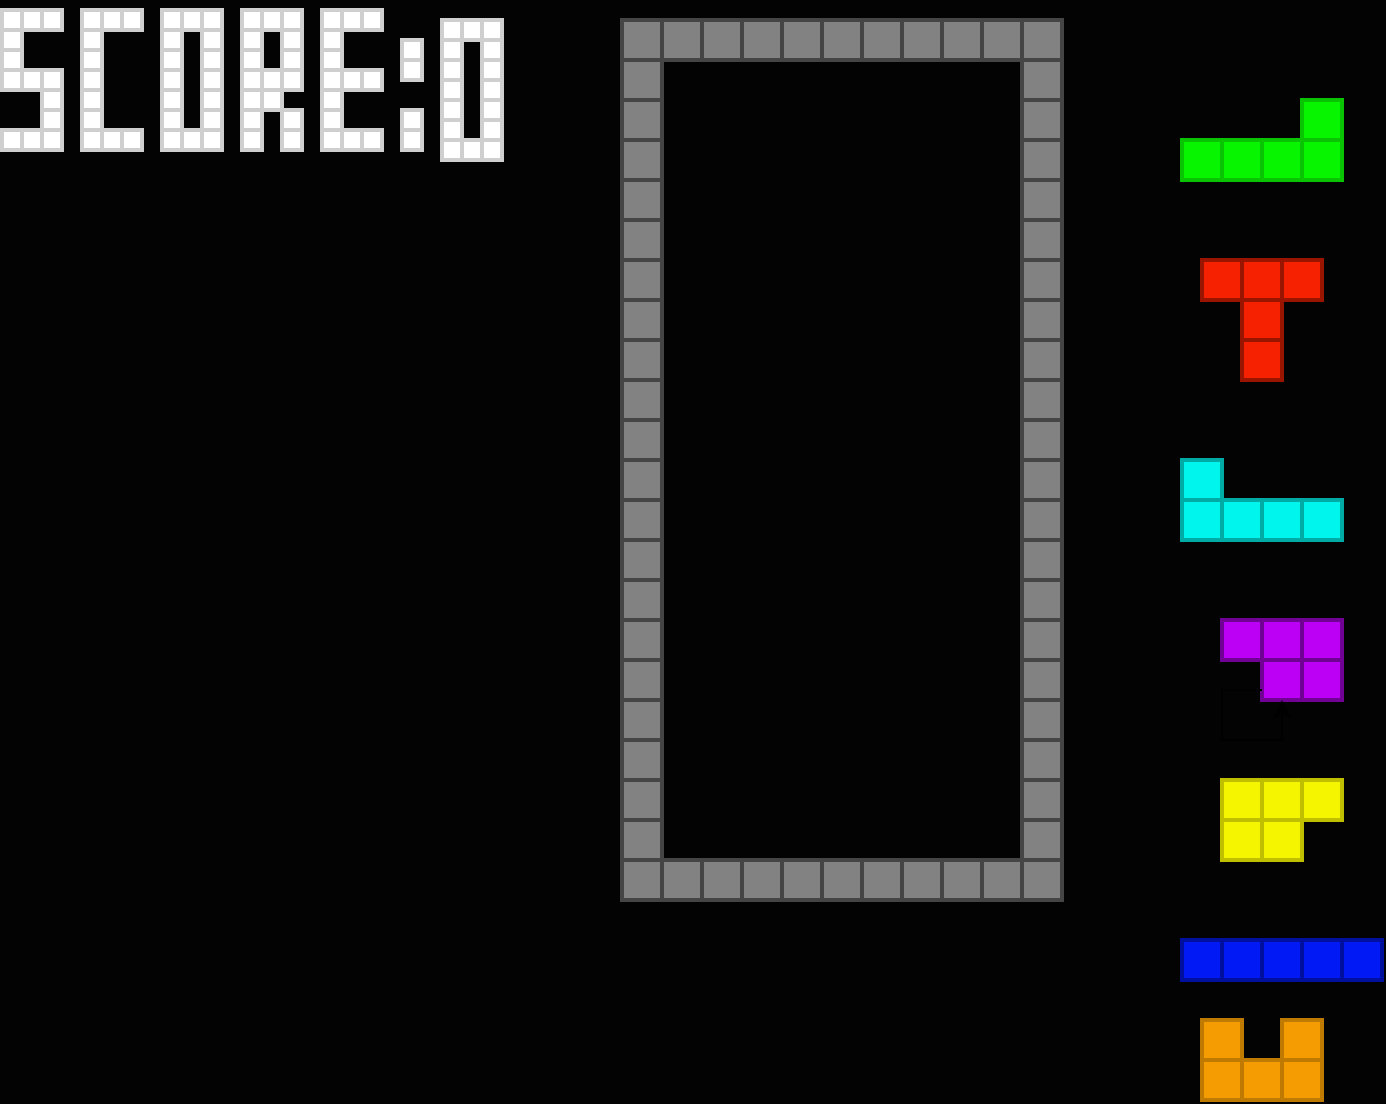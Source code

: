 <mxfile version="21.0.2" type="github">
  <diagram name="Page-1" id="2YBvvXClWsGukQMizWep">
    <mxGraphModel dx="838" dy="718" grid="1" gridSize="10" guides="1" tooltips="1" connect="0" arrows="0" fold="1" page="1" pageScale="1" pageWidth="850" pageHeight="1100" background="#030303" math="0" shadow="0">
      <root>
        <mxCell id="0" />
        <mxCell id="1" parent="0" />
        <mxCell id="mBRvrq2SXmdG_fh77SU5-149" value="" style="group" vertex="1" connectable="0" parent="1">
          <mxGeometry x="680" y="200" width="80" height="40" as="geometry" />
        </mxCell>
        <mxCell id="mBRvrq2SXmdG_fh77SU5-144" value="" style="whiteSpace=wrap;html=1;aspect=fixed;fillColor=#08F500;strokeColor=#0AC404;fontColor=#333333;strokeWidth=2;movable=0;resizable=0;rotatable=0;deletable=0;editable=0;locked=1;connectable=0;" vertex="1" parent="mBRvrq2SXmdG_fh77SU5-149">
          <mxGeometry x="60" width="20" height="20" as="geometry" />
        </mxCell>
        <mxCell id="mBRvrq2SXmdG_fh77SU5-145" value="" style="whiteSpace=wrap;html=1;aspect=fixed;fillColor=#08F500;strokeColor=#0AC404;fontColor=#333333;strokeWidth=2;movable=0;resizable=0;rotatable=0;deletable=0;editable=0;locked=1;connectable=0;" vertex="1" parent="mBRvrq2SXmdG_fh77SU5-149">
          <mxGeometry x="60" y="20" width="20" height="20" as="geometry" />
        </mxCell>
        <mxCell id="mBRvrq2SXmdG_fh77SU5-146" value="" style="whiteSpace=wrap;html=1;aspect=fixed;fillColor=#08F500;strokeColor=#0AC404;fontColor=#333333;strokeWidth=2;movable=1;resizable=1;rotatable=1;deletable=1;editable=1;locked=0;connectable=1;" vertex="1" parent="mBRvrq2SXmdG_fh77SU5-149">
          <mxGeometry x="40" y="20" width="20" height="20" as="geometry" />
        </mxCell>
        <mxCell id="mBRvrq2SXmdG_fh77SU5-147" value="" style="whiteSpace=wrap;html=1;aspect=fixed;fillColor=#08F500;strokeColor=#0AC404;fontColor=#333333;strokeWidth=2;movable=0;resizable=0;rotatable=0;deletable=0;editable=0;locked=1;connectable=0;" vertex="1" parent="mBRvrq2SXmdG_fh77SU5-149">
          <mxGeometry x="20" y="20" width="20" height="20" as="geometry" />
        </mxCell>
        <mxCell id="mBRvrq2SXmdG_fh77SU5-148" value="" style="whiteSpace=wrap;html=1;aspect=fixed;fillColor=#08F500;strokeColor=#0AC404;fontColor=#333333;strokeWidth=2;movable=0;resizable=0;rotatable=0;deletable=0;editable=0;locked=1;connectable=0;" vertex="1" parent="mBRvrq2SXmdG_fh77SU5-149">
          <mxGeometry y="20" width="20" height="20" as="geometry" />
        </mxCell>
        <mxCell id="mBRvrq2SXmdG_fh77SU5-158" value="" style="group" vertex="1" connectable="0" parent="1">
          <mxGeometry x="690" y="280" width="60" height="60" as="geometry" />
        </mxCell>
        <mxCell id="mBRvrq2SXmdG_fh77SU5-150" value="" style="whiteSpace=wrap;html=1;aspect=fixed;fillColor=#F52100;strokeColor=#991500;fontColor=#333333;strokeWidth=2;" vertex="1" parent="mBRvrq2SXmdG_fh77SU5-158">
          <mxGeometry width="20" height="20" as="geometry" />
        </mxCell>
        <mxCell id="mBRvrq2SXmdG_fh77SU5-151" value="" style="whiteSpace=wrap;html=1;aspect=fixed;fillColor=#F52100;strokeColor=#991500;fontColor=#333333;strokeWidth=2;" vertex="1" parent="mBRvrq2SXmdG_fh77SU5-158">
          <mxGeometry x="20" width="20" height="20" as="geometry" />
        </mxCell>
        <mxCell id="mBRvrq2SXmdG_fh77SU5-152" value="" style="whiteSpace=wrap;html=1;aspect=fixed;fillColor=#F52100;strokeColor=#991500;fontColor=#333333;strokeWidth=2;" vertex="1" parent="mBRvrq2SXmdG_fh77SU5-158">
          <mxGeometry x="20" y="20" width="20" height="20" as="geometry" />
        </mxCell>
        <mxCell id="mBRvrq2SXmdG_fh77SU5-153" value="" style="whiteSpace=wrap;html=1;aspect=fixed;fillColor=#F52100;strokeColor=#991500;fontColor=#333333;strokeWidth=2;" vertex="1" parent="mBRvrq2SXmdG_fh77SU5-158">
          <mxGeometry x="40" width="20" height="20" as="geometry" />
        </mxCell>
        <mxCell id="mBRvrq2SXmdG_fh77SU5-154" value="" style="whiteSpace=wrap;html=1;aspect=fixed;fillColor=#F52100;strokeColor=#991500;fontColor=#333333;strokeWidth=2;" vertex="1" parent="mBRvrq2SXmdG_fh77SU5-158">
          <mxGeometry x="20" y="40" width="20" height="20" as="geometry" />
        </mxCell>
        <mxCell id="mBRvrq2SXmdG_fh77SU5-160" value="" style="whiteSpace=wrap;html=1;aspect=fixed;fillColor=#00F5ED;strokeColor=#00ABA5;fontColor=#333333;strokeWidth=2;" vertex="1" parent="1">
          <mxGeometry x="720" y="400" width="20" height="20" as="geometry" />
        </mxCell>
        <mxCell id="mBRvrq2SXmdG_fh77SU5-161" value="" style="whiteSpace=wrap;html=1;aspect=fixed;fillColor=#00F5ED;strokeColor=#00ABA5;fontColor=#333333;strokeWidth=2;" vertex="1" parent="1">
          <mxGeometry x="700" y="400" width="20" height="20" as="geometry" />
        </mxCell>
        <mxCell id="mBRvrq2SXmdG_fh77SU5-162" value="" style="whiteSpace=wrap;html=1;aspect=fixed;fillColor=#00F5ED;strokeColor=#00ABA5;fontColor=#333333;strokeWidth=2;" vertex="1" parent="1">
          <mxGeometry x="680" y="400" width="20" height="20" as="geometry" />
        </mxCell>
        <mxCell id="mBRvrq2SXmdG_fh77SU5-164" value="" style="whiteSpace=wrap;html=1;aspect=fixed;fillColor=#00F5ED;strokeColor=#00ABA5;fontColor=#333333;strokeWidth=2;" vertex="1" parent="1">
          <mxGeometry x="740" y="400" width="20" height="20" as="geometry" />
        </mxCell>
        <mxCell id="mBRvrq2SXmdG_fh77SU5-165" value="" style="whiteSpace=wrap;html=1;aspect=fixed;fillColor=#00F5ED;strokeColor=#00ABA5;fontColor=#333333;strokeWidth=2;" vertex="1" parent="1">
          <mxGeometry x="680" y="380" width="20" height="20" as="geometry" />
        </mxCell>
        <mxCell id="mBRvrq2SXmdG_fh77SU5-172" value="" style="group" vertex="1" connectable="0" parent="1">
          <mxGeometry x="700" y="460" width="60" height="40" as="geometry" />
        </mxCell>
        <mxCell id="mBRvrq2SXmdG_fh77SU5-166" value="" style="whiteSpace=wrap;html=1;aspect=fixed;fillColor=#BC00F5;strokeColor=#710094;fontColor=#333333;strokeWidth=2;" vertex="1" parent="mBRvrq2SXmdG_fh77SU5-172">
          <mxGeometry x="20" width="20" height="20" as="geometry" />
        </mxCell>
        <mxCell id="mBRvrq2SXmdG_fh77SU5-167" value="" style="whiteSpace=wrap;html=1;aspect=fixed;fillColor=#BC00F5;strokeColor=#710094;fontColor=#333333;strokeWidth=2;" vertex="1" parent="mBRvrq2SXmdG_fh77SU5-172">
          <mxGeometry x="20" y="20" width="20" height="20" as="geometry" />
        </mxCell>
        <mxCell id="mBRvrq2SXmdG_fh77SU5-168" value="" style="whiteSpace=wrap;html=1;aspect=fixed;fillColor=#BC00F5;strokeColor=#710094;fontColor=#333333;strokeWidth=2;" vertex="1" parent="mBRvrq2SXmdG_fh77SU5-172">
          <mxGeometry x="40" y="20" width="20" height="20" as="geometry" />
        </mxCell>
        <mxCell id="mBRvrq2SXmdG_fh77SU5-169" value="" style="whiteSpace=wrap;html=1;aspect=fixed;fillColor=#BC00F5;strokeColor=#710094;fontColor=#333333;strokeWidth=2;" vertex="1" parent="mBRvrq2SXmdG_fh77SU5-172">
          <mxGeometry x="40" width="20" height="20" as="geometry" />
        </mxCell>
        <mxCell id="mBRvrq2SXmdG_fh77SU5-170" value="" style="whiteSpace=wrap;html=1;aspect=fixed;fillColor=#BC00F5;strokeColor=#710094;fontColor=#333333;strokeWidth=2;" vertex="1" parent="mBRvrq2SXmdG_fh77SU5-172">
          <mxGeometry width="20" height="20" as="geometry" />
        </mxCell>
        <mxCell id="mBRvrq2SXmdG_fh77SU5-171" style="edgeStyle=orthogonalEdgeStyle;rounded=0;orthogonalLoop=1;jettySize=auto;html=1;exitX=0;exitY=0.75;exitDx=0;exitDy=0;" edge="1" parent="mBRvrq2SXmdG_fh77SU5-172" source="mBRvrq2SXmdG_fh77SU5-167" target="mBRvrq2SXmdG_fh77SU5-167">
          <mxGeometry relative="1" as="geometry" />
        </mxCell>
        <mxCell id="mBRvrq2SXmdG_fh77SU5-179" value="" style="group" vertex="1" connectable="0" parent="1">
          <mxGeometry x="700" y="540" width="60" height="40" as="geometry" />
        </mxCell>
        <mxCell id="mBRvrq2SXmdG_fh77SU5-173" value="" style="whiteSpace=wrap;html=1;aspect=fixed;fillColor=#F5F500;strokeColor=#BFBF00;fontColor=#333333;strokeWidth=2;" vertex="1" parent="mBRvrq2SXmdG_fh77SU5-179">
          <mxGeometry width="20" height="20" as="geometry" />
        </mxCell>
        <mxCell id="mBRvrq2SXmdG_fh77SU5-174" value="" style="whiteSpace=wrap;html=1;aspect=fixed;fillColor=#F5F500;strokeColor=#BFBF00;fontColor=#333333;strokeWidth=2;" vertex="1" parent="mBRvrq2SXmdG_fh77SU5-179">
          <mxGeometry x="20" width="20" height="20" as="geometry" />
        </mxCell>
        <mxCell id="mBRvrq2SXmdG_fh77SU5-175" value="" style="whiteSpace=wrap;html=1;aspect=fixed;fillColor=#F5F500;strokeColor=#BFBF00;fontColor=#333333;strokeWidth=2;" vertex="1" parent="mBRvrq2SXmdG_fh77SU5-179">
          <mxGeometry y="20" width="20" height="20" as="geometry" />
        </mxCell>
        <mxCell id="mBRvrq2SXmdG_fh77SU5-176" value="" style="whiteSpace=wrap;html=1;aspect=fixed;fillColor=#F5F500;strokeColor=#BFBF00;fontColor=#333333;strokeWidth=2;" vertex="1" parent="mBRvrq2SXmdG_fh77SU5-179">
          <mxGeometry x="40" width="20" height="20" as="geometry" />
        </mxCell>
        <mxCell id="mBRvrq2SXmdG_fh77SU5-177" value="" style="whiteSpace=wrap;html=1;aspect=fixed;fillColor=#F5F500;strokeColor=#BFBF00;fontColor=#333333;strokeWidth=2;" vertex="1" parent="mBRvrq2SXmdG_fh77SU5-179">
          <mxGeometry x="20" y="20" width="20" height="20" as="geometry" />
        </mxCell>
        <mxCell id="mBRvrq2SXmdG_fh77SU5-185" value="" style="group" vertex="1" connectable="0" parent="1">
          <mxGeometry x="680" y="620" width="100" height="20" as="geometry" />
        </mxCell>
        <mxCell id="mBRvrq2SXmdG_fh77SU5-180" value="" style="whiteSpace=wrap;html=1;aspect=fixed;fillColor=#0019F5;strokeColor=#00109E;fontColor=#333333;strokeWidth=2;" vertex="1" parent="mBRvrq2SXmdG_fh77SU5-185">
          <mxGeometry width="20" height="20" as="geometry" />
        </mxCell>
        <mxCell id="mBRvrq2SXmdG_fh77SU5-181" value="" style="whiteSpace=wrap;html=1;aspect=fixed;fillColor=#0019F5;strokeColor=#00109E;fontColor=#333333;strokeWidth=2;" vertex="1" parent="mBRvrq2SXmdG_fh77SU5-185">
          <mxGeometry x="20" width="20" height="20" as="geometry" />
        </mxCell>
        <mxCell id="mBRvrq2SXmdG_fh77SU5-182" value="" style="whiteSpace=wrap;html=1;aspect=fixed;fillColor=#0019F5;strokeColor=#00109E;fontColor=#333333;strokeWidth=2;" vertex="1" parent="mBRvrq2SXmdG_fh77SU5-185">
          <mxGeometry x="60" width="20" height="20" as="geometry" />
        </mxCell>
        <mxCell id="mBRvrq2SXmdG_fh77SU5-183" value="" style="whiteSpace=wrap;html=1;aspect=fixed;fillColor=#0019F5;strokeColor=#00109E;fontColor=#333333;strokeWidth=2;" vertex="1" parent="mBRvrq2SXmdG_fh77SU5-185">
          <mxGeometry x="40" width="20" height="20" as="geometry" />
        </mxCell>
        <mxCell id="mBRvrq2SXmdG_fh77SU5-184" value="" style="whiteSpace=wrap;html=1;aspect=fixed;fillColor=#0019F5;strokeColor=#00109E;fontColor=#333333;strokeWidth=2;" vertex="1" parent="mBRvrq2SXmdG_fh77SU5-185">
          <mxGeometry x="80" width="20" height="20" as="geometry" />
        </mxCell>
        <mxCell id="mBRvrq2SXmdG_fh77SU5-192" value="" style="group" vertex="1" connectable="0" parent="1">
          <mxGeometry x="690" y="660" width="60" height="40" as="geometry" />
        </mxCell>
        <mxCell id="mBRvrq2SXmdG_fh77SU5-186" value="" style="whiteSpace=wrap;html=1;aspect=fixed;fillColor=#F59C02;strokeColor=#BF7A02;fontColor=#333333;strokeWidth=2;" vertex="1" parent="mBRvrq2SXmdG_fh77SU5-192">
          <mxGeometry y="20" width="20" height="20" as="geometry" />
        </mxCell>
        <mxCell id="mBRvrq2SXmdG_fh77SU5-187" value="" style="whiteSpace=wrap;html=1;aspect=fixed;fillColor=#F59C02;strokeColor=#BF7A02;fontColor=#333333;strokeWidth=2;" vertex="1" parent="mBRvrq2SXmdG_fh77SU5-192">
          <mxGeometry x="20" y="20" width="20" height="20" as="geometry" />
        </mxCell>
        <mxCell id="mBRvrq2SXmdG_fh77SU5-188" value="" style="whiteSpace=wrap;html=1;aspect=fixed;fillColor=#F59C02;strokeColor=#BF7A02;fontColor=#333333;strokeWidth=2;" vertex="1" parent="mBRvrq2SXmdG_fh77SU5-192">
          <mxGeometry width="20" height="20" as="geometry" />
        </mxCell>
        <mxCell id="mBRvrq2SXmdG_fh77SU5-189" value="" style="whiteSpace=wrap;html=1;aspect=fixed;fillColor=#F59C02;strokeColor=#BF7A02;fontColor=#333333;strokeWidth=2;" vertex="1" parent="mBRvrq2SXmdG_fh77SU5-192">
          <mxGeometry x="40" y="20" width="20" height="20" as="geometry" />
        </mxCell>
        <mxCell id="mBRvrq2SXmdG_fh77SU5-190" value="" style="whiteSpace=wrap;html=1;aspect=fixed;fillColor=#F59C02;strokeColor=#BF7A02;fontColor=#333333;strokeWidth=2;" vertex="1" parent="mBRvrq2SXmdG_fh77SU5-192">
          <mxGeometry x="40" width="20" height="20" as="geometry" />
        </mxCell>
        <mxCell id="mBRvrq2SXmdG_fh77SU5-317" value="" style="group" vertex="1" connectable="0" parent="1">
          <mxGeometry x="90" y="150" width="190" height="90" as="geometry" />
        </mxCell>
        <mxCell id="mBRvrq2SXmdG_fh77SU5-204" value="" style="group" vertex="1" connectable="0" parent="mBRvrq2SXmdG_fh77SU5-317">
          <mxGeometry y="5" width="30" height="10" as="geometry" />
        </mxCell>
        <mxCell id="mBRvrq2SXmdG_fh77SU5-194" value="" style="whiteSpace=wrap;html=1;aspect=fixed;fillColor=#FFFFFF;strokeColor=#CFCFCF;fontColor=#333333;strokeWidth=2;" vertex="1" parent="mBRvrq2SXmdG_fh77SU5-204">
          <mxGeometry width="10" height="10" as="geometry" />
        </mxCell>
        <mxCell id="mBRvrq2SXmdG_fh77SU5-202" value="" style="whiteSpace=wrap;html=1;aspect=fixed;fillColor=#FFFFFF;strokeColor=#CFCFCF;fontColor=#333333;strokeWidth=2;" vertex="1" parent="mBRvrq2SXmdG_fh77SU5-204">
          <mxGeometry x="10" width="10" height="10" as="geometry" />
        </mxCell>
        <mxCell id="mBRvrq2SXmdG_fh77SU5-203" value="" style="whiteSpace=wrap;html=1;aspect=fixed;fillColor=#FFFFFF;strokeColor=#CFCFCF;fontColor=#333333;strokeWidth=2;" vertex="1" parent="mBRvrq2SXmdG_fh77SU5-204">
          <mxGeometry x="20" width="10" height="10" as="geometry" />
        </mxCell>
        <mxCell id="mBRvrq2SXmdG_fh77SU5-213" value="" style="group;rotation=180;" vertex="1" connectable="0" parent="mBRvrq2SXmdG_fh77SU5-317">
          <mxGeometry y="35" width="30" height="10" as="geometry" />
        </mxCell>
        <mxCell id="mBRvrq2SXmdG_fh77SU5-214" value="" style="whiteSpace=wrap;html=1;aspect=fixed;fillColor=#FFFFFF;strokeColor=#CFCFCF;fontColor=#333333;strokeWidth=2;" vertex="1" parent="mBRvrq2SXmdG_fh77SU5-213">
          <mxGeometry width="10" height="10" as="geometry" />
        </mxCell>
        <mxCell id="mBRvrq2SXmdG_fh77SU5-215" value="" style="whiteSpace=wrap;html=1;aspect=fixed;fillColor=#FFFFFF;strokeColor=#CFCFCF;fontColor=#333333;strokeWidth=2;" vertex="1" parent="mBRvrq2SXmdG_fh77SU5-213">
          <mxGeometry x="10" width="10" height="10" as="geometry" />
        </mxCell>
        <mxCell id="mBRvrq2SXmdG_fh77SU5-216" value="" style="whiteSpace=wrap;html=1;aspect=fixed;fillColor=#FFFFFF;strokeColor=#CFCFCF;fontColor=#333333;strokeWidth=2;" vertex="1" parent="mBRvrq2SXmdG_fh77SU5-213">
          <mxGeometry x="20" width="10" height="10" as="geometry" />
        </mxCell>
        <mxCell id="mBRvrq2SXmdG_fh77SU5-217" value="" style="group" vertex="1" connectable="0" parent="mBRvrq2SXmdG_fh77SU5-317">
          <mxGeometry y="65" width="30" height="10" as="geometry" />
        </mxCell>
        <mxCell id="mBRvrq2SXmdG_fh77SU5-218" value="" style="whiteSpace=wrap;html=1;aspect=fixed;fillColor=#FFFFFF;strokeColor=#CFCFCF;fontColor=#333333;strokeWidth=2;" vertex="1" parent="mBRvrq2SXmdG_fh77SU5-217">
          <mxGeometry width="10" height="10" as="geometry" />
        </mxCell>
        <mxCell id="mBRvrq2SXmdG_fh77SU5-219" value="" style="whiteSpace=wrap;html=1;aspect=fixed;fillColor=#FFFFFF;strokeColor=#CFCFCF;fontColor=#333333;strokeWidth=2;" vertex="1" parent="mBRvrq2SXmdG_fh77SU5-217">
          <mxGeometry x="10" width="10" height="10" as="geometry" />
        </mxCell>
        <mxCell id="mBRvrq2SXmdG_fh77SU5-220" value="" style="whiteSpace=wrap;html=1;aspect=fixed;fillColor=#FFFFFF;strokeColor=#CFCFCF;fontColor=#333333;strokeWidth=2;" vertex="1" parent="mBRvrq2SXmdG_fh77SU5-217">
          <mxGeometry x="20" width="10" height="10" as="geometry" />
        </mxCell>
        <mxCell id="mBRvrq2SXmdG_fh77SU5-221" value="" style="group;rotation=90;" vertex="1" connectable="0" parent="mBRvrq2SXmdG_fh77SU5-317">
          <mxGeometry x="10" y="55" width="30" height="10" as="geometry" />
        </mxCell>
        <mxCell id="mBRvrq2SXmdG_fh77SU5-222" value="" style="whiteSpace=wrap;html=1;aspect=fixed;fillColor=#FFFFFF;strokeColor=#CFCFCF;fontColor=#333333;strokeWidth=2;rotation=90;" vertex="1" parent="mBRvrq2SXmdG_fh77SU5-221">
          <mxGeometry x="10" y="-10" width="10" height="10" as="geometry" />
        </mxCell>
        <mxCell id="mBRvrq2SXmdG_fh77SU5-223" value="" style="whiteSpace=wrap;html=1;aspect=fixed;fillColor=#FFFFFF;strokeColor=#CFCFCF;fontColor=#333333;strokeWidth=2;rotation=90;" vertex="1" parent="mBRvrq2SXmdG_fh77SU5-221">
          <mxGeometry x="10" width="10" height="10" as="geometry" />
        </mxCell>
        <mxCell id="mBRvrq2SXmdG_fh77SU5-224" value="" style="whiteSpace=wrap;html=1;aspect=fixed;fillColor=#FFFFFF;strokeColor=#CFCFCF;fontColor=#333333;strokeWidth=2;rotation=90;" vertex="1" parent="mBRvrq2SXmdG_fh77SU5-221">
          <mxGeometry x="10" y="10" width="10" height="10" as="geometry" />
        </mxCell>
        <mxCell id="mBRvrq2SXmdG_fh77SU5-225" value="" style="group;rotation=90;" vertex="1" connectable="0" parent="mBRvrq2SXmdG_fh77SU5-317">
          <mxGeometry x="-10" y="25" width="30" height="10" as="geometry" />
        </mxCell>
        <mxCell id="mBRvrq2SXmdG_fh77SU5-226" value="" style="whiteSpace=wrap;html=1;aspect=fixed;fillColor=#FFFFFF;strokeColor=#CFCFCF;fontColor=#333333;strokeWidth=2;rotation=90;" vertex="1" parent="mBRvrq2SXmdG_fh77SU5-225">
          <mxGeometry x="10" y="-10" width="10" height="10" as="geometry" />
        </mxCell>
        <mxCell id="mBRvrq2SXmdG_fh77SU5-227" value="" style="whiteSpace=wrap;html=1;aspect=fixed;fillColor=#FFFFFF;strokeColor=#CFCFCF;fontColor=#333333;strokeWidth=2;rotation=90;" vertex="1" parent="mBRvrq2SXmdG_fh77SU5-225">
          <mxGeometry x="10" width="10" height="10" as="geometry" />
        </mxCell>
        <mxCell id="mBRvrq2SXmdG_fh77SU5-228" value="" style="whiteSpace=wrap;html=1;aspect=fixed;fillColor=#FFFFFF;strokeColor=#CFCFCF;fontColor=#333333;strokeWidth=2;rotation=90;" vertex="1" parent="mBRvrq2SXmdG_fh77SU5-225">
          <mxGeometry x="10" y="10" width="10" height="10" as="geometry" />
        </mxCell>
        <mxCell id="mBRvrq2SXmdG_fh77SU5-229" value="" style="group" vertex="1" connectable="0" parent="mBRvrq2SXmdG_fh77SU5-317">
          <mxGeometry x="40" y="5" width="30" height="10" as="geometry" />
        </mxCell>
        <mxCell id="mBRvrq2SXmdG_fh77SU5-230" value="" style="whiteSpace=wrap;html=1;aspect=fixed;fillColor=#FFFFFF;strokeColor=#CFCFCF;fontColor=#333333;strokeWidth=2;" vertex="1" parent="mBRvrq2SXmdG_fh77SU5-229">
          <mxGeometry width="10" height="10" as="geometry" />
        </mxCell>
        <mxCell id="mBRvrq2SXmdG_fh77SU5-231" value="" style="whiteSpace=wrap;html=1;aspect=fixed;fillColor=#FFFFFF;strokeColor=#CFCFCF;fontColor=#333333;strokeWidth=2;" vertex="1" parent="mBRvrq2SXmdG_fh77SU5-229">
          <mxGeometry x="10" width="10" height="10" as="geometry" />
        </mxCell>
        <mxCell id="mBRvrq2SXmdG_fh77SU5-232" value="" style="whiteSpace=wrap;html=1;aspect=fixed;fillColor=#FFFFFF;strokeColor=#CFCFCF;fontColor=#333333;strokeWidth=2;" vertex="1" parent="mBRvrq2SXmdG_fh77SU5-229">
          <mxGeometry x="20" width="10" height="10" as="geometry" />
        </mxCell>
        <mxCell id="mBRvrq2SXmdG_fh77SU5-233" value="" style="group;rotation=90;" vertex="1" connectable="0" parent="mBRvrq2SXmdG_fh77SU5-317">
          <mxGeometry x="30" y="25" width="30" height="10" as="geometry" />
        </mxCell>
        <mxCell id="mBRvrq2SXmdG_fh77SU5-234" value="" style="whiteSpace=wrap;html=1;aspect=fixed;fillColor=#FFFFFF;strokeColor=#CFCFCF;fontColor=#333333;strokeWidth=2;rotation=90;" vertex="1" parent="mBRvrq2SXmdG_fh77SU5-233">
          <mxGeometry x="10" y="-10" width="10" height="10" as="geometry" />
        </mxCell>
        <mxCell id="mBRvrq2SXmdG_fh77SU5-235" value="" style="whiteSpace=wrap;html=1;aspect=fixed;fillColor=#FFFFFF;strokeColor=#CFCFCF;fontColor=#333333;strokeWidth=2;rotation=90;" vertex="1" parent="mBRvrq2SXmdG_fh77SU5-233">
          <mxGeometry x="10" width="10" height="10" as="geometry" />
        </mxCell>
        <mxCell id="mBRvrq2SXmdG_fh77SU5-236" value="" style="whiteSpace=wrap;html=1;aspect=fixed;fillColor=#FFFFFF;strokeColor=#CFCFCF;fontColor=#333333;strokeWidth=2;rotation=90;" vertex="1" parent="mBRvrq2SXmdG_fh77SU5-233">
          <mxGeometry x="10" y="10" width="10" height="10" as="geometry" />
        </mxCell>
        <mxCell id="mBRvrq2SXmdG_fh77SU5-237" value="" style="group;rotation=90;" vertex="1" connectable="0" parent="mBRvrq2SXmdG_fh77SU5-317">
          <mxGeometry x="30" y="55" width="30" height="10" as="geometry" />
        </mxCell>
        <mxCell id="mBRvrq2SXmdG_fh77SU5-238" value="" style="whiteSpace=wrap;html=1;aspect=fixed;fillColor=#FFFFFF;strokeColor=#CFCFCF;fontColor=#333333;strokeWidth=2;rotation=90;" vertex="1" parent="mBRvrq2SXmdG_fh77SU5-237">
          <mxGeometry x="10" y="-10" width="10" height="10" as="geometry" />
        </mxCell>
        <mxCell id="mBRvrq2SXmdG_fh77SU5-239" value="" style="whiteSpace=wrap;html=1;aspect=fixed;fillColor=#FFFFFF;strokeColor=#CFCFCF;fontColor=#333333;strokeWidth=2;rotation=90;" vertex="1" parent="mBRvrq2SXmdG_fh77SU5-237">
          <mxGeometry x="10" width="10" height="10" as="geometry" />
        </mxCell>
        <mxCell id="mBRvrq2SXmdG_fh77SU5-240" value="" style="whiteSpace=wrap;html=1;aspect=fixed;fillColor=#FFFFFF;strokeColor=#CFCFCF;fontColor=#333333;strokeWidth=2;rotation=90;" vertex="1" parent="mBRvrq2SXmdG_fh77SU5-237">
          <mxGeometry x="10" y="10" width="10" height="10" as="geometry" />
        </mxCell>
        <mxCell id="mBRvrq2SXmdG_fh77SU5-241" value="" style="group" vertex="1" connectable="0" parent="mBRvrq2SXmdG_fh77SU5-317">
          <mxGeometry x="40" y="65" width="30" height="10" as="geometry" />
        </mxCell>
        <mxCell id="mBRvrq2SXmdG_fh77SU5-242" value="" style="whiteSpace=wrap;html=1;aspect=fixed;fillColor=#FFFFFF;strokeColor=#CFCFCF;fontColor=#333333;strokeWidth=2;" vertex="1" parent="mBRvrq2SXmdG_fh77SU5-241">
          <mxGeometry width="10" height="10" as="geometry" />
        </mxCell>
        <mxCell id="mBRvrq2SXmdG_fh77SU5-243" value="" style="whiteSpace=wrap;html=1;aspect=fixed;fillColor=#FFFFFF;strokeColor=#CFCFCF;fontColor=#333333;strokeWidth=2;" vertex="1" parent="mBRvrq2SXmdG_fh77SU5-241">
          <mxGeometry x="10" width="10" height="10" as="geometry" />
        </mxCell>
        <mxCell id="mBRvrq2SXmdG_fh77SU5-244" value="" style="whiteSpace=wrap;html=1;aspect=fixed;fillColor=#FFFFFF;strokeColor=#CFCFCF;fontColor=#333333;strokeWidth=2;" vertex="1" parent="mBRvrq2SXmdG_fh77SU5-241">
          <mxGeometry x="20" width="10" height="10" as="geometry" />
        </mxCell>
        <mxCell id="mBRvrq2SXmdG_fh77SU5-245" value="" style="group" vertex="1" connectable="0" parent="mBRvrq2SXmdG_fh77SU5-317">
          <mxGeometry x="80" y="5" width="30" height="10" as="geometry" />
        </mxCell>
        <mxCell id="mBRvrq2SXmdG_fh77SU5-246" value="" style="whiteSpace=wrap;html=1;aspect=fixed;fillColor=#FFFFFF;strokeColor=#CFCFCF;fontColor=#333333;strokeWidth=2;" vertex="1" parent="mBRvrq2SXmdG_fh77SU5-245">
          <mxGeometry width="10" height="10" as="geometry" />
        </mxCell>
        <mxCell id="mBRvrq2SXmdG_fh77SU5-247" value="" style="whiteSpace=wrap;html=1;aspect=fixed;fillColor=#FFFFFF;strokeColor=#CFCFCF;fontColor=#333333;strokeWidth=2;" vertex="1" parent="mBRvrq2SXmdG_fh77SU5-245">
          <mxGeometry x="10" width="10" height="10" as="geometry" />
        </mxCell>
        <mxCell id="mBRvrq2SXmdG_fh77SU5-248" value="" style="whiteSpace=wrap;html=1;aspect=fixed;fillColor=#FFFFFF;strokeColor=#CFCFCF;fontColor=#333333;strokeWidth=2;" vertex="1" parent="mBRvrq2SXmdG_fh77SU5-245">
          <mxGeometry x="20" width="10" height="10" as="geometry" />
        </mxCell>
        <mxCell id="mBRvrq2SXmdG_fh77SU5-249" value="" style="group;rotation=90;" vertex="1" connectable="0" parent="mBRvrq2SXmdG_fh77SU5-317">
          <mxGeometry x="90" y="25" width="30" height="10" as="geometry" />
        </mxCell>
        <mxCell id="mBRvrq2SXmdG_fh77SU5-250" value="" style="whiteSpace=wrap;html=1;aspect=fixed;fillColor=#FFFFFF;strokeColor=#CFCFCF;fontColor=#333333;strokeWidth=2;rotation=90;" vertex="1" parent="mBRvrq2SXmdG_fh77SU5-249">
          <mxGeometry x="10" y="-10" width="10" height="10" as="geometry" />
        </mxCell>
        <mxCell id="mBRvrq2SXmdG_fh77SU5-251" value="" style="whiteSpace=wrap;html=1;aspect=fixed;fillColor=#FFFFFF;strokeColor=#CFCFCF;fontColor=#333333;strokeWidth=2;rotation=90;" vertex="1" parent="mBRvrq2SXmdG_fh77SU5-249">
          <mxGeometry x="10" width="10" height="10" as="geometry" />
        </mxCell>
        <mxCell id="mBRvrq2SXmdG_fh77SU5-252" value="" style="whiteSpace=wrap;html=1;aspect=fixed;fillColor=#FFFFFF;strokeColor=#CFCFCF;fontColor=#333333;strokeWidth=2;rotation=90;" vertex="1" parent="mBRvrq2SXmdG_fh77SU5-249">
          <mxGeometry x="10" y="10" width="10" height="10" as="geometry" />
        </mxCell>
        <mxCell id="mBRvrq2SXmdG_fh77SU5-253" value="" style="group;rotation=90;" vertex="1" connectable="0" parent="mBRvrq2SXmdG_fh77SU5-317">
          <mxGeometry x="70" y="25" width="30" height="10" as="geometry" />
        </mxCell>
        <mxCell id="mBRvrq2SXmdG_fh77SU5-254" value="" style="whiteSpace=wrap;html=1;aspect=fixed;fillColor=#FFFFFF;strokeColor=#CFCFCF;fontColor=#333333;strokeWidth=2;rotation=90;" vertex="1" parent="mBRvrq2SXmdG_fh77SU5-253">
          <mxGeometry x="10" y="-10" width="10" height="10" as="geometry" />
        </mxCell>
        <mxCell id="mBRvrq2SXmdG_fh77SU5-255" value="" style="whiteSpace=wrap;html=1;aspect=fixed;fillColor=#FFFFFF;strokeColor=#CFCFCF;fontColor=#333333;strokeWidth=2;rotation=90;" vertex="1" parent="mBRvrq2SXmdG_fh77SU5-253">
          <mxGeometry x="10" width="10" height="10" as="geometry" />
        </mxCell>
        <mxCell id="mBRvrq2SXmdG_fh77SU5-256" value="" style="whiteSpace=wrap;html=1;aspect=fixed;fillColor=#FFFFFF;strokeColor=#CFCFCF;fontColor=#333333;strokeWidth=2;rotation=90;" vertex="1" parent="mBRvrq2SXmdG_fh77SU5-253">
          <mxGeometry x="10" y="10" width="10" height="10" as="geometry" />
        </mxCell>
        <mxCell id="mBRvrq2SXmdG_fh77SU5-257" value="" style="group;rotation=90;" vertex="1" connectable="0" parent="mBRvrq2SXmdG_fh77SU5-317">
          <mxGeometry x="70" y="55" width="50" height="20" as="geometry" />
        </mxCell>
        <mxCell id="mBRvrq2SXmdG_fh77SU5-258" value="" style="whiteSpace=wrap;html=1;aspect=fixed;fillColor=#FFFFFF;strokeColor=#CFCFCF;fontColor=#333333;strokeWidth=2;rotation=90;" vertex="1" parent="mBRvrq2SXmdG_fh77SU5-257">
          <mxGeometry x="10" y="-10" width="10" height="10" as="geometry" />
        </mxCell>
        <mxCell id="mBRvrq2SXmdG_fh77SU5-259" value="" style="whiteSpace=wrap;html=1;aspect=fixed;fillColor=#FFFFFF;strokeColor=#CFCFCF;fontColor=#333333;strokeWidth=2;rotation=90;" vertex="1" parent="mBRvrq2SXmdG_fh77SU5-257">
          <mxGeometry x="10" width="10" height="10" as="geometry" />
        </mxCell>
        <mxCell id="mBRvrq2SXmdG_fh77SU5-260" value="" style="whiteSpace=wrap;html=1;aspect=fixed;fillColor=#FFFFFF;strokeColor=#CFCFCF;fontColor=#333333;strokeWidth=2;rotation=90;" vertex="1" parent="mBRvrq2SXmdG_fh77SU5-257">
          <mxGeometry x="10" y="10" width="10" height="10" as="geometry" />
        </mxCell>
        <mxCell id="mBRvrq2SXmdG_fh77SU5-265" value="" style="group;rotation=90;" vertex="1" connectable="0" parent="mBRvrq2SXmdG_fh77SU5-257">
          <mxGeometry x="20" width="30" height="10" as="geometry" />
        </mxCell>
        <mxCell id="mBRvrq2SXmdG_fh77SU5-266" value="" style="whiteSpace=wrap;html=1;aspect=fixed;fillColor=#FFFFFF;strokeColor=#CFCFCF;fontColor=#333333;strokeWidth=2;rotation=90;" vertex="1" parent="mBRvrq2SXmdG_fh77SU5-265">
          <mxGeometry x="10" y="-10" width="10" height="10" as="geometry" />
        </mxCell>
        <mxCell id="mBRvrq2SXmdG_fh77SU5-267" value="" style="whiteSpace=wrap;html=1;aspect=fixed;fillColor=#FFFFFF;strokeColor=#CFCFCF;fontColor=#333333;strokeWidth=2;rotation=90;" vertex="1" parent="mBRvrq2SXmdG_fh77SU5-265">
          <mxGeometry x="10" width="10" height="10" as="geometry" />
        </mxCell>
        <mxCell id="mBRvrq2SXmdG_fh77SU5-268" value="" style="whiteSpace=wrap;html=1;aspect=fixed;fillColor=#FFFFFF;strokeColor=#CFCFCF;fontColor=#333333;strokeWidth=2;rotation=90;" vertex="1" parent="mBRvrq2SXmdG_fh77SU5-265">
          <mxGeometry x="10" y="10" width="10" height="10" as="geometry" />
        </mxCell>
        <mxCell id="mBRvrq2SXmdG_fh77SU5-261" value="" style="group" vertex="1" connectable="0" parent="mBRvrq2SXmdG_fh77SU5-257">
          <mxGeometry x="10" y="10" width="30" height="10" as="geometry" />
        </mxCell>
        <mxCell id="mBRvrq2SXmdG_fh77SU5-262" value="" style="whiteSpace=wrap;html=1;aspect=fixed;fillColor=#FFFFFF;strokeColor=#CFCFCF;fontColor=#333333;strokeWidth=2;" vertex="1" parent="mBRvrq2SXmdG_fh77SU5-261">
          <mxGeometry width="10" height="10" as="geometry" />
        </mxCell>
        <mxCell id="mBRvrq2SXmdG_fh77SU5-263" value="" style="whiteSpace=wrap;html=1;aspect=fixed;fillColor=#FFFFFF;strokeColor=#CFCFCF;fontColor=#333333;strokeWidth=2;" vertex="1" parent="mBRvrq2SXmdG_fh77SU5-261">
          <mxGeometry x="10" width="10" height="10" as="geometry" />
        </mxCell>
        <mxCell id="mBRvrq2SXmdG_fh77SU5-264" value="" style="whiteSpace=wrap;html=1;aspect=fixed;fillColor=#FFFFFF;strokeColor=#CFCFCF;fontColor=#333333;strokeWidth=2;" vertex="1" parent="mBRvrq2SXmdG_fh77SU5-261">
          <mxGeometry x="20" width="10" height="10" as="geometry" />
        </mxCell>
        <mxCell id="mBRvrq2SXmdG_fh77SU5-269" value="" style="group" vertex="1" connectable="0" parent="mBRvrq2SXmdG_fh77SU5-317">
          <mxGeometry x="120" y="5" width="30" height="10" as="geometry" />
        </mxCell>
        <mxCell id="mBRvrq2SXmdG_fh77SU5-270" value="" style="whiteSpace=wrap;html=1;aspect=fixed;fillColor=#FFFFFF;strokeColor=#CFCFCF;fontColor=#333333;strokeWidth=2;" vertex="1" parent="mBRvrq2SXmdG_fh77SU5-269">
          <mxGeometry width="10" height="10" as="geometry" />
        </mxCell>
        <mxCell id="mBRvrq2SXmdG_fh77SU5-271" value="" style="whiteSpace=wrap;html=1;aspect=fixed;fillColor=#FFFFFF;strokeColor=#CFCFCF;fontColor=#333333;strokeWidth=2;" vertex="1" parent="mBRvrq2SXmdG_fh77SU5-269">
          <mxGeometry x="10" width="10" height="10" as="geometry" />
        </mxCell>
        <mxCell id="mBRvrq2SXmdG_fh77SU5-272" value="" style="whiteSpace=wrap;html=1;aspect=fixed;fillColor=#FFFFFF;strokeColor=#CFCFCF;fontColor=#333333;strokeWidth=2;" vertex="1" parent="mBRvrq2SXmdG_fh77SU5-269">
          <mxGeometry x="20" width="10" height="10" as="geometry" />
        </mxCell>
        <mxCell id="mBRvrq2SXmdG_fh77SU5-273" value="" style="group;rotation=90;" vertex="1" connectable="0" parent="mBRvrq2SXmdG_fh77SU5-317">
          <mxGeometry x="110" y="25" width="30" height="10" as="geometry" />
        </mxCell>
        <mxCell id="mBRvrq2SXmdG_fh77SU5-274" value="" style="whiteSpace=wrap;html=1;aspect=fixed;fillColor=#FFFFFF;strokeColor=#CFCFCF;fontColor=#333333;strokeWidth=2;rotation=90;" vertex="1" parent="mBRvrq2SXmdG_fh77SU5-273">
          <mxGeometry x="10" y="-10" width="10" height="10" as="geometry" />
        </mxCell>
        <mxCell id="mBRvrq2SXmdG_fh77SU5-275" value="" style="whiteSpace=wrap;html=1;aspect=fixed;fillColor=#FFFFFF;strokeColor=#CFCFCF;fontColor=#333333;strokeWidth=2;rotation=90;" vertex="1" parent="mBRvrq2SXmdG_fh77SU5-273">
          <mxGeometry x="10" width="10" height="10" as="geometry" />
        </mxCell>
        <mxCell id="mBRvrq2SXmdG_fh77SU5-276" value="" style="whiteSpace=wrap;html=1;aspect=fixed;fillColor=#FFFFFF;strokeColor=#CFCFCF;fontColor=#333333;strokeWidth=2;rotation=90;" vertex="1" parent="mBRvrq2SXmdG_fh77SU5-273">
          <mxGeometry x="10" y="10" width="10" height="10" as="geometry" />
        </mxCell>
        <mxCell id="mBRvrq2SXmdG_fh77SU5-277" value="" style="group;rotation=90;" vertex="1" connectable="0" parent="mBRvrq2SXmdG_fh77SU5-317">
          <mxGeometry x="130" y="25" width="30" height="10" as="geometry" />
        </mxCell>
        <mxCell id="mBRvrq2SXmdG_fh77SU5-278" value="" style="whiteSpace=wrap;html=1;aspect=fixed;fillColor=#FFFFFF;strokeColor=#CFCFCF;fontColor=#333333;strokeWidth=2;rotation=90;" vertex="1" parent="mBRvrq2SXmdG_fh77SU5-277">
          <mxGeometry x="10" y="-10" width="10" height="10" as="geometry" />
        </mxCell>
        <mxCell id="mBRvrq2SXmdG_fh77SU5-279" value="" style="whiteSpace=wrap;html=1;aspect=fixed;fillColor=#FFFFFF;strokeColor=#CFCFCF;fontColor=#333333;strokeWidth=2;rotation=90;" vertex="1" parent="mBRvrq2SXmdG_fh77SU5-277">
          <mxGeometry x="10" width="10" height="10" as="geometry" />
        </mxCell>
        <mxCell id="mBRvrq2SXmdG_fh77SU5-280" value="" style="whiteSpace=wrap;html=1;aspect=fixed;fillColor=#FFFFFF;strokeColor=#CFCFCF;fontColor=#333333;strokeWidth=2;rotation=90;" vertex="1" parent="mBRvrq2SXmdG_fh77SU5-277">
          <mxGeometry x="10" y="10" width="10" height="10" as="geometry" />
        </mxCell>
        <mxCell id="mBRvrq2SXmdG_fh77SU5-281" value="" style="group" vertex="1" connectable="0" parent="mBRvrq2SXmdG_fh77SU5-317">
          <mxGeometry x="120" y="35" width="30" height="10" as="geometry" />
        </mxCell>
        <mxCell id="mBRvrq2SXmdG_fh77SU5-282" value="" style="whiteSpace=wrap;html=1;aspect=fixed;fillColor=#FFFFFF;strokeColor=#CFCFCF;fontColor=#333333;strokeWidth=2;" vertex="1" parent="mBRvrq2SXmdG_fh77SU5-281">
          <mxGeometry width="10" height="10" as="geometry" />
        </mxCell>
        <mxCell id="mBRvrq2SXmdG_fh77SU5-283" value="" style="whiteSpace=wrap;html=1;aspect=fixed;fillColor=#FFFFFF;strokeColor=#CFCFCF;fontColor=#333333;strokeWidth=2;" vertex="1" parent="mBRvrq2SXmdG_fh77SU5-281">
          <mxGeometry x="10" width="10" height="10" as="geometry" />
        </mxCell>
        <mxCell id="mBRvrq2SXmdG_fh77SU5-284" value="" style="whiteSpace=wrap;html=1;aspect=fixed;fillColor=#FFFFFF;strokeColor=#CFCFCF;fontColor=#333333;strokeWidth=2;" vertex="1" parent="mBRvrq2SXmdG_fh77SU5-281">
          <mxGeometry x="20" width="10" height="10" as="geometry" />
        </mxCell>
        <mxCell id="mBRvrq2SXmdG_fh77SU5-285" value="" style="group;rotation=90;" vertex="1" connectable="0" parent="mBRvrq2SXmdG_fh77SU5-317">
          <mxGeometry x="110" y="55" width="30" height="10" as="geometry" />
        </mxCell>
        <mxCell id="mBRvrq2SXmdG_fh77SU5-286" value="" style="whiteSpace=wrap;html=1;aspect=fixed;fillColor=#FFFFFF;strokeColor=#CFCFCF;fontColor=#333333;strokeWidth=2;rotation=90;" vertex="1" parent="mBRvrq2SXmdG_fh77SU5-285">
          <mxGeometry x="10" y="-10" width="10" height="10" as="geometry" />
        </mxCell>
        <mxCell id="mBRvrq2SXmdG_fh77SU5-287" value="" style="whiteSpace=wrap;html=1;aspect=fixed;fillColor=#FFFFFF;strokeColor=#CFCFCF;fontColor=#333333;strokeWidth=2;rotation=90;" vertex="1" parent="mBRvrq2SXmdG_fh77SU5-285">
          <mxGeometry x="10" width="10" height="10" as="geometry" />
        </mxCell>
        <mxCell id="mBRvrq2SXmdG_fh77SU5-288" value="" style="whiteSpace=wrap;html=1;aspect=fixed;fillColor=#FFFFFF;strokeColor=#CFCFCF;fontColor=#333333;strokeWidth=2;rotation=90;" vertex="1" parent="mBRvrq2SXmdG_fh77SU5-285">
          <mxGeometry x="10" y="10" width="10" height="10" as="geometry" />
        </mxCell>
        <mxCell id="mBRvrq2SXmdG_fh77SU5-296" value="" style="whiteSpace=wrap;html=1;aspect=fixed;fillColor=#FFFFFF;strokeColor=#CFCFCF;fontColor=#333333;strokeWidth=2;container=0;" vertex="1" parent="mBRvrq2SXmdG_fh77SU5-317">
          <mxGeometry x="130" y="45" width="10" height="10" as="geometry" />
        </mxCell>
        <mxCell id="mBRvrq2SXmdG_fh77SU5-298" value="" style="whiteSpace=wrap;html=1;aspect=fixed;fillColor=#FFFFFF;strokeColor=#CFCFCF;fontColor=#333333;strokeWidth=2;container=0;" vertex="1" parent="mBRvrq2SXmdG_fh77SU5-317">
          <mxGeometry x="140" y="55" width="10" height="10" as="geometry" />
        </mxCell>
        <mxCell id="mBRvrq2SXmdG_fh77SU5-300" value="" style="whiteSpace=wrap;html=1;aspect=fixed;fillColor=#FFFFFF;strokeColor=#CFCFCF;fontColor=#333333;strokeWidth=2;container=0;" vertex="1" parent="mBRvrq2SXmdG_fh77SU5-317">
          <mxGeometry x="140" y="65" width="10" height="10" as="geometry" />
        </mxCell>
        <mxCell id="mBRvrq2SXmdG_fh77SU5-301" value="" style="group;rotation=90;" vertex="1" connectable="0" parent="mBRvrq2SXmdG_fh77SU5-317">
          <mxGeometry x="150" y="15" width="40" height="10" as="geometry" />
        </mxCell>
        <mxCell id="mBRvrq2SXmdG_fh77SU5-302" value="" style="whiteSpace=wrap;html=1;aspect=fixed;fillColor=#FFFFFF;strokeColor=#CFCFCF;fontColor=#333333;strokeWidth=2;rotation=90;" vertex="1" parent="mBRvrq2SXmdG_fh77SU5-301">
          <mxGeometry x="10" y="-10" width="10" height="10" as="geometry" />
        </mxCell>
        <mxCell id="mBRvrq2SXmdG_fh77SU5-303" value="" style="whiteSpace=wrap;html=1;aspect=fixed;fillColor=#FFFFFF;strokeColor=#CFCFCF;fontColor=#333333;strokeWidth=2;rotation=90;" vertex="1" parent="mBRvrq2SXmdG_fh77SU5-301">
          <mxGeometry x="10" width="10" height="10" as="geometry" />
        </mxCell>
        <mxCell id="mBRvrq2SXmdG_fh77SU5-304" value="" style="whiteSpace=wrap;html=1;aspect=fixed;fillColor=#FFFFFF;strokeColor=#CFCFCF;fontColor=#333333;strokeWidth=2;rotation=90;" vertex="1" parent="mBRvrq2SXmdG_fh77SU5-301">
          <mxGeometry x="10" y="10" width="10" height="10" as="geometry" />
        </mxCell>
        <mxCell id="mBRvrq2SXmdG_fh77SU5-289" value="" style="group;rotation=-180;" vertex="1" connectable="0" parent="mBRvrq2SXmdG_fh77SU5-301">
          <mxGeometry x="10" y="-10" width="30" height="10" as="geometry" />
        </mxCell>
        <mxCell id="mBRvrq2SXmdG_fh77SU5-290" value="" style="whiteSpace=wrap;html=1;aspect=fixed;fillColor=#FFFFFF;strokeColor=#CFCFCF;fontColor=#333333;strokeWidth=2;rotation=-180;" vertex="1" parent="mBRvrq2SXmdG_fh77SU5-289">
          <mxGeometry x="20" width="10" height="10" as="geometry" />
        </mxCell>
        <mxCell id="mBRvrq2SXmdG_fh77SU5-291" value="" style="whiteSpace=wrap;html=1;aspect=fixed;fillColor=#FFFFFF;strokeColor=#CFCFCF;fontColor=#333333;strokeWidth=2;rotation=-180;" vertex="1" parent="mBRvrq2SXmdG_fh77SU5-289">
          <mxGeometry x="10" width="10" height="10" as="geometry" />
        </mxCell>
        <mxCell id="mBRvrq2SXmdG_fh77SU5-292" value="" style="whiteSpace=wrap;html=1;aspect=fixed;fillColor=#FFFFFF;strokeColor=#CFCFCF;fontColor=#333333;strokeWidth=2;rotation=-180;" vertex="1" parent="mBRvrq2SXmdG_fh77SU5-289">
          <mxGeometry width="10" height="10" as="geometry" />
        </mxCell>
        <mxCell id="mBRvrq2SXmdG_fh77SU5-305" value="" style="group;rotation=90;" vertex="1" connectable="0" parent="mBRvrq2SXmdG_fh77SU5-317">
          <mxGeometry x="150" y="45" width="30" height="10" as="geometry" />
        </mxCell>
        <mxCell id="mBRvrq2SXmdG_fh77SU5-306" value="" style="whiteSpace=wrap;html=1;aspect=fixed;fillColor=#FFFFFF;strokeColor=#CFCFCF;fontColor=#333333;strokeWidth=2;rotation=90;" vertex="1" parent="mBRvrq2SXmdG_fh77SU5-305">
          <mxGeometry x="10" y="-10" width="10" height="10" as="geometry" />
        </mxCell>
        <mxCell id="mBRvrq2SXmdG_fh77SU5-307" value="" style="whiteSpace=wrap;html=1;aspect=fixed;fillColor=#FFFFFF;strokeColor=#CFCFCF;fontColor=#333333;strokeWidth=2;rotation=90;" vertex="1" parent="mBRvrq2SXmdG_fh77SU5-305">
          <mxGeometry x="10" width="10" height="10" as="geometry" />
        </mxCell>
        <mxCell id="mBRvrq2SXmdG_fh77SU5-308" value="" style="whiteSpace=wrap;html=1;aspect=fixed;fillColor=#FFFFFF;strokeColor=#CFCFCF;fontColor=#333333;strokeWidth=2;rotation=90;" vertex="1" parent="mBRvrq2SXmdG_fh77SU5-305">
          <mxGeometry x="10" y="10" width="10" height="10" as="geometry" />
        </mxCell>
        <mxCell id="mBRvrq2SXmdG_fh77SU5-309" value="" style="group;rotation=-180;" vertex="1" connectable="0" parent="mBRvrq2SXmdG_fh77SU5-317">
          <mxGeometry x="160" y="65" width="30" height="10" as="geometry" />
        </mxCell>
        <mxCell id="mBRvrq2SXmdG_fh77SU5-310" value="" style="whiteSpace=wrap;html=1;aspect=fixed;fillColor=#FFFFFF;strokeColor=#CFCFCF;fontColor=#333333;strokeWidth=2;rotation=-180;" vertex="1" parent="mBRvrq2SXmdG_fh77SU5-309">
          <mxGeometry x="20" width="10" height="10" as="geometry" />
        </mxCell>
        <mxCell id="mBRvrq2SXmdG_fh77SU5-311" value="" style="whiteSpace=wrap;html=1;aspect=fixed;fillColor=#FFFFFF;strokeColor=#CFCFCF;fontColor=#333333;strokeWidth=2;rotation=-180;" vertex="1" parent="mBRvrq2SXmdG_fh77SU5-309">
          <mxGeometry x="10" width="10" height="10" as="geometry" />
        </mxCell>
        <mxCell id="mBRvrq2SXmdG_fh77SU5-312" value="" style="whiteSpace=wrap;html=1;aspect=fixed;fillColor=#FFFFFF;strokeColor=#CFCFCF;fontColor=#333333;strokeWidth=2;rotation=-180;" vertex="1" parent="mBRvrq2SXmdG_fh77SU5-309">
          <mxGeometry width="10" height="10" as="geometry" />
        </mxCell>
        <mxCell id="mBRvrq2SXmdG_fh77SU5-313" value="" style="group;rotation=-180;" vertex="1" connectable="0" parent="mBRvrq2SXmdG_fh77SU5-317">
          <mxGeometry x="160" y="35" width="30" height="10" as="geometry" />
        </mxCell>
        <mxCell id="mBRvrq2SXmdG_fh77SU5-314" value="" style="whiteSpace=wrap;html=1;aspect=fixed;fillColor=#FFFFFF;strokeColor=#CFCFCF;fontColor=#333333;strokeWidth=2;rotation=-180;" vertex="1" parent="mBRvrq2SXmdG_fh77SU5-313">
          <mxGeometry x="20" width="10" height="10" as="geometry" />
        </mxCell>
        <mxCell id="mBRvrq2SXmdG_fh77SU5-315" value="" style="whiteSpace=wrap;html=1;aspect=fixed;fillColor=#FFFFFF;strokeColor=#CFCFCF;fontColor=#333333;strokeWidth=2;rotation=-180;" vertex="1" parent="mBRvrq2SXmdG_fh77SU5-313">
          <mxGeometry x="10" width="10" height="10" as="geometry" />
        </mxCell>
        <mxCell id="mBRvrq2SXmdG_fh77SU5-316" value="" style="whiteSpace=wrap;html=1;aspect=fixed;fillColor=#FFFFFF;strokeColor=#CFCFCF;fontColor=#333333;strokeWidth=2;rotation=-180;" vertex="1" parent="mBRvrq2SXmdG_fh77SU5-313">
          <mxGeometry width="10" height="10" as="geometry" />
        </mxCell>
        <mxCell id="mBRvrq2SXmdG_fh77SU5-319" value="" style="whiteSpace=wrap;html=1;aspect=fixed;fillColor=#FFFFFF;strokeColor=#CFCFCF;fontColor=#333333;strokeWidth=2;rotation=90;container=0;" vertex="1" parent="1">
          <mxGeometry x="290" y="180" width="10" height="10" as="geometry" />
        </mxCell>
        <mxCell id="mBRvrq2SXmdG_fh77SU5-320" value="" style="whiteSpace=wrap;html=1;aspect=fixed;fillColor=#FFFFFF;strokeColor=#CFCFCF;fontColor=#333333;strokeWidth=2;rotation=90;container=0;" vertex="1" parent="1">
          <mxGeometry x="290" y="170" width="10" height="10" as="geometry" />
        </mxCell>
        <mxCell id="mBRvrq2SXmdG_fh77SU5-321" value="" style="whiteSpace=wrap;html=1;aspect=fixed;fillColor=#FFFFFF;strokeColor=#CFCFCF;fontColor=#333333;strokeWidth=2;rotation=90;container=0;" vertex="1" parent="1">
          <mxGeometry x="290" y="205" width="10" height="10" as="geometry" />
        </mxCell>
        <mxCell id="mBRvrq2SXmdG_fh77SU5-322" value="" style="whiteSpace=wrap;html=1;aspect=fixed;fillColor=#FFFFFF;strokeColor=#CFCFCF;fontColor=#333333;strokeWidth=2;rotation=90;container=0;" vertex="1" parent="1">
          <mxGeometry x="290" y="215" width="10" height="10" as="geometry" />
        </mxCell>
        <mxCell id="mBRvrq2SXmdG_fh77SU5-351" value="" style="group" vertex="1" connectable="0" parent="1">
          <mxGeometry x="310" y="160" width="30" height="70" as="geometry" />
        </mxCell>
        <mxCell id="mBRvrq2SXmdG_fh77SU5-326" value="" style="group" vertex="1" connectable="0" parent="mBRvrq2SXmdG_fh77SU5-351">
          <mxGeometry width="10" height="30" as="geometry" />
        </mxCell>
        <mxCell id="mBRvrq2SXmdG_fh77SU5-323" value="" style="whiteSpace=wrap;html=1;aspect=fixed;fillColor=#FFFFFF;strokeColor=#CFCFCF;fontColor=#333333;strokeWidth=2;rotation=90;container=0;" vertex="1" parent="mBRvrq2SXmdG_fh77SU5-326">
          <mxGeometry y="10" width="10" height="10" as="geometry" />
        </mxCell>
        <mxCell id="mBRvrq2SXmdG_fh77SU5-324" value="" style="whiteSpace=wrap;html=1;aspect=fixed;fillColor=#FFFFFF;strokeColor=#CFCFCF;fontColor=#333333;strokeWidth=2;rotation=90;container=0;" vertex="1" parent="mBRvrq2SXmdG_fh77SU5-326">
          <mxGeometry width="10" height="10" as="geometry" />
        </mxCell>
        <mxCell id="mBRvrq2SXmdG_fh77SU5-325" value="" style="whiteSpace=wrap;html=1;aspect=fixed;fillColor=#FFFFFF;strokeColor=#CFCFCF;fontColor=#333333;strokeWidth=2;rotation=90;container=0;" vertex="1" parent="mBRvrq2SXmdG_fh77SU5-326">
          <mxGeometry y="20" width="10" height="10" as="geometry" />
        </mxCell>
        <mxCell id="mBRvrq2SXmdG_fh77SU5-327" value="" style="group" vertex="1" connectable="0" parent="mBRvrq2SXmdG_fh77SU5-351">
          <mxGeometry y="20" width="10" height="30" as="geometry" />
        </mxCell>
        <mxCell id="mBRvrq2SXmdG_fh77SU5-328" value="" style="whiteSpace=wrap;html=1;aspect=fixed;fillColor=#FFFFFF;strokeColor=#CFCFCF;fontColor=#333333;strokeWidth=2;rotation=90;container=0;" vertex="1" parent="mBRvrq2SXmdG_fh77SU5-327">
          <mxGeometry y="10" width="10" height="10" as="geometry" />
        </mxCell>
        <mxCell id="mBRvrq2SXmdG_fh77SU5-329" value="" style="whiteSpace=wrap;html=1;aspect=fixed;fillColor=#FFFFFF;strokeColor=#CFCFCF;fontColor=#333333;strokeWidth=2;rotation=90;container=0;" vertex="1" parent="mBRvrq2SXmdG_fh77SU5-327">
          <mxGeometry width="10" height="10" as="geometry" />
        </mxCell>
        <mxCell id="mBRvrq2SXmdG_fh77SU5-330" value="" style="whiteSpace=wrap;html=1;aspect=fixed;fillColor=#FFFFFF;strokeColor=#CFCFCF;fontColor=#333333;strokeWidth=2;rotation=90;container=0;" vertex="1" parent="mBRvrq2SXmdG_fh77SU5-327">
          <mxGeometry y="20" width="10" height="10" as="geometry" />
        </mxCell>
        <mxCell id="mBRvrq2SXmdG_fh77SU5-331" value="" style="group" vertex="1" connectable="0" parent="mBRvrq2SXmdG_fh77SU5-351">
          <mxGeometry y="40" width="10" height="30" as="geometry" />
        </mxCell>
        <mxCell id="mBRvrq2SXmdG_fh77SU5-332" value="" style="whiteSpace=wrap;html=1;aspect=fixed;fillColor=#FFFFFF;strokeColor=#CFCFCF;fontColor=#333333;strokeWidth=2;rotation=90;container=0;" vertex="1" parent="mBRvrq2SXmdG_fh77SU5-331">
          <mxGeometry y="10" width="10" height="10" as="geometry" />
        </mxCell>
        <mxCell id="mBRvrq2SXmdG_fh77SU5-333" value="" style="whiteSpace=wrap;html=1;aspect=fixed;fillColor=#FFFFFF;strokeColor=#CFCFCF;fontColor=#333333;strokeWidth=2;rotation=90;container=0;" vertex="1" parent="mBRvrq2SXmdG_fh77SU5-331">
          <mxGeometry width="10" height="10" as="geometry" />
        </mxCell>
        <mxCell id="mBRvrq2SXmdG_fh77SU5-334" value="" style="whiteSpace=wrap;html=1;aspect=fixed;fillColor=#FFFFFF;strokeColor=#CFCFCF;fontColor=#333333;strokeWidth=2;rotation=90;container=0;" vertex="1" parent="mBRvrq2SXmdG_fh77SU5-331">
          <mxGeometry y="20" width="10" height="10" as="geometry" />
        </mxCell>
        <mxCell id="mBRvrq2SXmdG_fh77SU5-335" value="" style="group" vertex="1" connectable="0" parent="mBRvrq2SXmdG_fh77SU5-351">
          <mxGeometry x="20" y="40" width="10" height="30" as="geometry" />
        </mxCell>
        <mxCell id="mBRvrq2SXmdG_fh77SU5-336" value="" style="whiteSpace=wrap;html=1;aspect=fixed;fillColor=#FFFFFF;strokeColor=#CFCFCF;fontColor=#333333;strokeWidth=2;rotation=90;container=0;" vertex="1" parent="mBRvrq2SXmdG_fh77SU5-335">
          <mxGeometry y="10" width="10" height="10" as="geometry" />
        </mxCell>
        <mxCell id="mBRvrq2SXmdG_fh77SU5-337" value="" style="whiteSpace=wrap;html=1;aspect=fixed;fillColor=#FFFFFF;strokeColor=#CFCFCF;fontColor=#333333;strokeWidth=2;rotation=90;container=0;" vertex="1" parent="mBRvrq2SXmdG_fh77SU5-335">
          <mxGeometry width="10" height="10" as="geometry" />
        </mxCell>
        <mxCell id="mBRvrq2SXmdG_fh77SU5-338" value="" style="whiteSpace=wrap;html=1;aspect=fixed;fillColor=#FFFFFF;strokeColor=#CFCFCF;fontColor=#333333;strokeWidth=2;rotation=90;container=0;" vertex="1" parent="mBRvrq2SXmdG_fh77SU5-335">
          <mxGeometry y="20" width="10" height="10" as="geometry" />
        </mxCell>
        <mxCell id="mBRvrq2SXmdG_fh77SU5-339" value="" style="group;rotation=90;" vertex="1" connectable="0" parent="mBRvrq2SXmdG_fh77SU5-351">
          <mxGeometry x="10" y="50" width="10" height="30" as="geometry" />
        </mxCell>
        <mxCell id="mBRvrq2SXmdG_fh77SU5-340" value="" style="whiteSpace=wrap;html=1;aspect=fixed;fillColor=#FFFFFF;strokeColor=#CFCFCF;fontColor=#333333;strokeWidth=2;rotation=180;container=0;" vertex="1" parent="mBRvrq2SXmdG_fh77SU5-339">
          <mxGeometry y="10" width="10" height="10" as="geometry" />
        </mxCell>
        <mxCell id="mBRvrq2SXmdG_fh77SU5-341" value="" style="whiteSpace=wrap;html=1;aspect=fixed;fillColor=#FFFFFF;strokeColor=#CFCFCF;fontColor=#333333;strokeWidth=2;rotation=180;container=0;" vertex="1" parent="mBRvrq2SXmdG_fh77SU5-339">
          <mxGeometry x="10" y="10" width="10" height="10" as="geometry" />
        </mxCell>
        <mxCell id="mBRvrq2SXmdG_fh77SU5-342" value="" style="whiteSpace=wrap;html=1;aspect=fixed;fillColor=#FFFFFF;strokeColor=#CFCFCF;fontColor=#333333;strokeWidth=2;rotation=180;container=0;" vertex="1" parent="mBRvrq2SXmdG_fh77SU5-339">
          <mxGeometry x="-10" y="10" width="10" height="10" as="geometry" />
        </mxCell>
        <mxCell id="mBRvrq2SXmdG_fh77SU5-343" value="" style="group" vertex="1" connectable="0" parent="mBRvrq2SXmdG_fh77SU5-351">
          <mxGeometry x="20" y="10" width="10" height="30" as="geometry" />
        </mxCell>
        <mxCell id="mBRvrq2SXmdG_fh77SU5-344" value="" style="whiteSpace=wrap;html=1;aspect=fixed;fillColor=#FFFFFF;strokeColor=#CFCFCF;fontColor=#333333;strokeWidth=2;rotation=90;container=0;" vertex="1" parent="mBRvrq2SXmdG_fh77SU5-343">
          <mxGeometry y="10" width="10" height="10" as="geometry" />
        </mxCell>
        <mxCell id="mBRvrq2SXmdG_fh77SU5-345" value="" style="whiteSpace=wrap;html=1;aspect=fixed;fillColor=#FFFFFF;strokeColor=#CFCFCF;fontColor=#333333;strokeWidth=2;rotation=90;container=0;" vertex="1" parent="mBRvrq2SXmdG_fh77SU5-343">
          <mxGeometry width="10" height="10" as="geometry" />
        </mxCell>
        <mxCell id="mBRvrq2SXmdG_fh77SU5-346" value="" style="whiteSpace=wrap;html=1;aspect=fixed;fillColor=#FFFFFF;strokeColor=#CFCFCF;fontColor=#333333;strokeWidth=2;rotation=90;container=0;" vertex="1" parent="mBRvrq2SXmdG_fh77SU5-343">
          <mxGeometry y="20" width="10" height="10" as="geometry" />
        </mxCell>
        <mxCell id="mBRvrq2SXmdG_fh77SU5-347" value="" style="group;rotation=90;" vertex="1" connectable="0" parent="mBRvrq2SXmdG_fh77SU5-351">
          <mxGeometry x="10" y="-10" width="10" height="30" as="geometry" />
        </mxCell>
        <mxCell id="mBRvrq2SXmdG_fh77SU5-348" value="" style="whiteSpace=wrap;html=1;aspect=fixed;fillColor=#FFFFFF;strokeColor=#CFCFCF;fontColor=#333333;strokeWidth=2;rotation=180;container=0;" vertex="1" parent="mBRvrq2SXmdG_fh77SU5-347">
          <mxGeometry y="10" width="10" height="10" as="geometry" />
        </mxCell>
        <mxCell id="mBRvrq2SXmdG_fh77SU5-349" value="" style="whiteSpace=wrap;html=1;aspect=fixed;fillColor=#FFFFFF;strokeColor=#CFCFCF;fontColor=#333333;strokeWidth=2;rotation=180;container=0;" vertex="1" parent="mBRvrq2SXmdG_fh77SU5-347">
          <mxGeometry x="10" y="10" width="10" height="10" as="geometry" />
        </mxCell>
        <mxCell id="mBRvrq2SXmdG_fh77SU5-350" value="" style="whiteSpace=wrap;html=1;aspect=fixed;fillColor=#FFFFFF;strokeColor=#CFCFCF;fontColor=#333333;strokeWidth=2;rotation=180;container=0;" vertex="1" parent="mBRvrq2SXmdG_fh77SU5-347">
          <mxGeometry x="-10" y="10" width="10" height="10" as="geometry" />
        </mxCell>
        <mxCell id="mBRvrq2SXmdG_fh77SU5-352" value="" style="group" vertex="1" connectable="0" parent="1">
          <mxGeometry x="400" y="160" width="220" height="440" as="geometry" />
        </mxCell>
        <mxCell id="mBRvrq2SXmdG_fh77SU5-2" value="" style="whiteSpace=wrap;html=1;aspect=fixed;fillColor=#828282;strokeColor=#454545;fontColor=#333333;strokeWidth=2;" vertex="1" parent="mBRvrq2SXmdG_fh77SU5-352">
          <mxGeometry x="20" width="20" height="20" as="geometry" />
        </mxCell>
        <mxCell id="mBRvrq2SXmdG_fh77SU5-67" value="" style="whiteSpace=wrap;html=1;aspect=fixed;fillColor=#828282;strokeColor=#454545;fontColor=#333333;strokeWidth=2;" vertex="1" parent="mBRvrq2SXmdG_fh77SU5-352">
          <mxGeometry x="40" width="20" height="20" as="geometry" />
        </mxCell>
        <mxCell id="mBRvrq2SXmdG_fh77SU5-68" value="" style="whiteSpace=wrap;html=1;aspect=fixed;fillColor=#828282;strokeColor=#454545;fontColor=#333333;strokeWidth=2;" vertex="1" parent="mBRvrq2SXmdG_fh77SU5-352">
          <mxGeometry x="60" width="20" height="20" as="geometry" />
        </mxCell>
        <mxCell id="mBRvrq2SXmdG_fh77SU5-69" value="" style="whiteSpace=wrap;html=1;aspect=fixed;fillColor=#828282;strokeColor=#454545;fontColor=#333333;strokeWidth=2;" vertex="1" parent="mBRvrq2SXmdG_fh77SU5-352">
          <mxGeometry x="80" width="20" height="20" as="geometry" />
        </mxCell>
        <mxCell id="mBRvrq2SXmdG_fh77SU5-70" value="" style="whiteSpace=wrap;html=1;aspect=fixed;fillColor=#828282;strokeColor=#454545;fontColor=#333333;strokeWidth=2;" vertex="1" parent="mBRvrq2SXmdG_fh77SU5-352">
          <mxGeometry x="100" width="20" height="20" as="geometry" />
        </mxCell>
        <mxCell id="mBRvrq2SXmdG_fh77SU5-71" value="" style="whiteSpace=wrap;html=1;aspect=fixed;fillColor=#828282;strokeColor=#454545;fontColor=#333333;strokeWidth=2;" vertex="1" parent="mBRvrq2SXmdG_fh77SU5-352">
          <mxGeometry x="120" width="20" height="20" as="geometry" />
        </mxCell>
        <mxCell id="mBRvrq2SXmdG_fh77SU5-72" value="" style="whiteSpace=wrap;html=1;aspect=fixed;fillColor=#828282;strokeColor=#454545;fontColor=#333333;strokeWidth=2;" vertex="1" parent="mBRvrq2SXmdG_fh77SU5-352">
          <mxGeometry x="140" width="20" height="20" as="geometry" />
        </mxCell>
        <mxCell id="mBRvrq2SXmdG_fh77SU5-73" value="" style="whiteSpace=wrap;html=1;aspect=fixed;fillColor=#828282;strokeColor=#454545;fontColor=#333333;strokeWidth=2;" vertex="1" parent="mBRvrq2SXmdG_fh77SU5-352">
          <mxGeometry x="200" width="20" height="20" as="geometry" />
        </mxCell>
        <mxCell id="mBRvrq2SXmdG_fh77SU5-74" value="" style="whiteSpace=wrap;html=1;aspect=fixed;fillColor=#828282;strokeColor=#454545;fontColor=#333333;strokeWidth=2;" vertex="1" parent="mBRvrq2SXmdG_fh77SU5-352">
          <mxGeometry x="180" width="20" height="20" as="geometry" />
        </mxCell>
        <mxCell id="mBRvrq2SXmdG_fh77SU5-75" value="" style="whiteSpace=wrap;html=1;aspect=fixed;fillColor=#828282;strokeColor=#454545;fontColor=#333333;strokeWidth=2;" vertex="1" parent="mBRvrq2SXmdG_fh77SU5-352">
          <mxGeometry x="160" width="20" height="20" as="geometry" />
        </mxCell>
        <mxCell id="mBRvrq2SXmdG_fh77SU5-76" value="" style="whiteSpace=wrap;html=1;aspect=fixed;fillColor=#828282;strokeColor=#454545;fontColor=#333333;strokeWidth=2;" vertex="1" parent="mBRvrq2SXmdG_fh77SU5-352">
          <mxGeometry x="200" y="40" width="20" height="20" as="geometry" />
        </mxCell>
        <mxCell id="mBRvrq2SXmdG_fh77SU5-77" value="" style="whiteSpace=wrap;html=1;aspect=fixed;fillColor=#828282;strokeColor=#454545;fontColor=#333333;strokeWidth=2;" vertex="1" parent="mBRvrq2SXmdG_fh77SU5-352">
          <mxGeometry x="200" y="20" width="20" height="20" as="geometry" />
        </mxCell>
        <mxCell id="mBRvrq2SXmdG_fh77SU5-78" value="" style="whiteSpace=wrap;html=1;aspect=fixed;fillColor=#828282;strokeColor=#454545;fontColor=#333333;strokeWidth=2;" vertex="1" parent="mBRvrq2SXmdG_fh77SU5-352">
          <mxGeometry x="200" y="60" width="20" height="20" as="geometry" />
        </mxCell>
        <mxCell id="mBRvrq2SXmdG_fh77SU5-79" value="" style="whiteSpace=wrap;html=1;aspect=fixed;fillColor=#828282;strokeColor=#454545;fontColor=#333333;strokeWidth=2;" vertex="1" parent="mBRvrq2SXmdG_fh77SU5-352">
          <mxGeometry x="200" y="100" width="20" height="20" as="geometry" />
        </mxCell>
        <mxCell id="mBRvrq2SXmdG_fh77SU5-80" value="" style="whiteSpace=wrap;html=1;aspect=fixed;fillColor=#828282;strokeColor=#454545;fontColor=#333333;strokeWidth=2;" vertex="1" parent="mBRvrq2SXmdG_fh77SU5-352">
          <mxGeometry x="200" y="80" width="20" height="20" as="geometry" />
        </mxCell>
        <mxCell id="mBRvrq2SXmdG_fh77SU5-81" value="" style="whiteSpace=wrap;html=1;aspect=fixed;fillColor=#828282;strokeColor=#454545;fontColor=#333333;strokeWidth=2;" vertex="1" parent="mBRvrq2SXmdG_fh77SU5-352">
          <mxGeometry x="200" y="160" width="20" height="20" as="geometry" />
        </mxCell>
        <mxCell id="mBRvrq2SXmdG_fh77SU5-82" value="" style="whiteSpace=wrap;html=1;aspect=fixed;fillColor=#828282;strokeColor=#454545;fontColor=#333333;strokeWidth=2;" vertex="1" parent="mBRvrq2SXmdG_fh77SU5-352">
          <mxGeometry x="200" y="140" width="20" height="20" as="geometry" />
        </mxCell>
        <mxCell id="mBRvrq2SXmdG_fh77SU5-83" value="" style="whiteSpace=wrap;html=1;aspect=fixed;fillColor=#828282;strokeColor=#454545;fontColor=#333333;strokeWidth=2;" vertex="1" parent="mBRvrq2SXmdG_fh77SU5-352">
          <mxGeometry x="200" y="120" width="20" height="20" as="geometry" />
        </mxCell>
        <mxCell id="mBRvrq2SXmdG_fh77SU5-84" value="" style="whiteSpace=wrap;html=1;aspect=fixed;fillColor=#828282;strokeColor=#454545;fontColor=#333333;strokeWidth=2;" vertex="1" parent="mBRvrq2SXmdG_fh77SU5-352">
          <mxGeometry x="200" y="180" width="20" height="20" as="geometry" />
        </mxCell>
        <mxCell id="mBRvrq2SXmdG_fh77SU5-85" value="" style="whiteSpace=wrap;html=1;aspect=fixed;fillColor=#828282;strokeColor=#454545;fontColor=#333333;strokeWidth=2;" vertex="1" parent="mBRvrq2SXmdG_fh77SU5-352">
          <mxGeometry x="200" y="200" width="20" height="20" as="geometry" />
        </mxCell>
        <mxCell id="mBRvrq2SXmdG_fh77SU5-86" value="" style="whiteSpace=wrap;html=1;aspect=fixed;fillColor=#828282;strokeColor=#454545;fontColor=#333333;strokeWidth=2;" vertex="1" parent="mBRvrq2SXmdG_fh77SU5-352">
          <mxGeometry x="200" y="220" width="20" height="20" as="geometry" />
        </mxCell>
        <mxCell id="mBRvrq2SXmdG_fh77SU5-87" value="" style="whiteSpace=wrap;html=1;aspect=fixed;fillColor=#828282;strokeColor=#454545;fontColor=#333333;strokeWidth=2;" vertex="1" parent="mBRvrq2SXmdG_fh77SU5-352">
          <mxGeometry x="100" y="420" width="20" height="20" as="geometry" />
        </mxCell>
        <mxCell id="mBRvrq2SXmdG_fh77SU5-88" value="" style="whiteSpace=wrap;html=1;aspect=fixed;fillColor=#828282;strokeColor=#454545;fontColor=#333333;strokeWidth=2;" vertex="1" parent="mBRvrq2SXmdG_fh77SU5-352">
          <mxGeometry x="200" y="280" width="20" height="20" as="geometry" />
        </mxCell>
        <mxCell id="mBRvrq2SXmdG_fh77SU5-89" value="" style="whiteSpace=wrap;html=1;aspect=fixed;fillColor=#828282;strokeColor=#454545;fontColor=#333333;strokeWidth=2;" vertex="1" parent="mBRvrq2SXmdG_fh77SU5-352">
          <mxGeometry x="120" y="420" width="20" height="20" as="geometry" />
        </mxCell>
        <mxCell id="mBRvrq2SXmdG_fh77SU5-90" value="" style="whiteSpace=wrap;html=1;aspect=fixed;fillColor=#828282;strokeColor=#454545;fontColor=#333333;strokeWidth=2;" vertex="1" parent="mBRvrq2SXmdG_fh77SU5-352">
          <mxGeometry x="140" y="420" width="20" height="20" as="geometry" />
        </mxCell>
        <mxCell id="mBRvrq2SXmdG_fh77SU5-91" value="" style="whiteSpace=wrap;html=1;aspect=fixed;fillColor=#828282;strokeColor=#454545;fontColor=#333333;strokeWidth=2;" vertex="1" parent="mBRvrq2SXmdG_fh77SU5-352">
          <mxGeometry x="160" y="420" width="20" height="20" as="geometry" />
        </mxCell>
        <mxCell id="mBRvrq2SXmdG_fh77SU5-92" value="" style="whiteSpace=wrap;html=1;aspect=fixed;fillColor=#828282;strokeColor=#454545;fontColor=#333333;strokeWidth=2;" vertex="1" parent="mBRvrq2SXmdG_fh77SU5-352">
          <mxGeometry x="200" y="300" width="20" height="20" as="geometry" />
        </mxCell>
        <mxCell id="mBRvrq2SXmdG_fh77SU5-93" value="" style="whiteSpace=wrap;html=1;aspect=fixed;fillColor=#828282;strokeColor=#454545;fontColor=#333333;strokeWidth=2;" vertex="1" parent="mBRvrq2SXmdG_fh77SU5-352">
          <mxGeometry x="200" y="240" width="20" height="20" as="geometry" />
        </mxCell>
        <mxCell id="mBRvrq2SXmdG_fh77SU5-95" value="" style="whiteSpace=wrap;html=1;aspect=fixed;fillColor=#828282;strokeColor=#454545;fontColor=#333333;strokeWidth=2;" vertex="1" parent="mBRvrq2SXmdG_fh77SU5-352">
          <mxGeometry x="200" y="260" width="20" height="20" as="geometry" />
        </mxCell>
        <mxCell id="mBRvrq2SXmdG_fh77SU5-96" value="" style="whiteSpace=wrap;html=1;aspect=fixed;fillColor=#828282;strokeColor=#454545;fontColor=#333333;strokeWidth=2;" vertex="1" parent="mBRvrq2SXmdG_fh77SU5-352">
          <mxGeometry x="180" y="420" width="20" height="20" as="geometry" />
        </mxCell>
        <mxCell id="mBRvrq2SXmdG_fh77SU5-97" value="" style="whiteSpace=wrap;html=1;aspect=fixed;fillColor=#828282;strokeColor=#454545;fontColor=#333333;strokeWidth=2;" vertex="1" parent="mBRvrq2SXmdG_fh77SU5-352">
          <mxGeometry x="200" y="400" width="20" height="20" as="geometry" />
        </mxCell>
        <mxCell id="mBRvrq2SXmdG_fh77SU5-98" value="" style="whiteSpace=wrap;html=1;aspect=fixed;fillColor=#828282;strokeColor=#454545;fontColor=#333333;strokeWidth=2;" vertex="1" parent="mBRvrq2SXmdG_fh77SU5-352">
          <mxGeometry x="200" y="320" width="20" height="20" as="geometry" />
        </mxCell>
        <mxCell id="mBRvrq2SXmdG_fh77SU5-99" value="" style="whiteSpace=wrap;html=1;aspect=fixed;fillColor=#828282;strokeColor=#454545;fontColor=#333333;strokeWidth=2;" vertex="1" parent="mBRvrq2SXmdG_fh77SU5-352">
          <mxGeometry x="200" y="340" width="20" height="20" as="geometry" />
        </mxCell>
        <mxCell id="mBRvrq2SXmdG_fh77SU5-100" value="" style="whiteSpace=wrap;html=1;aspect=fixed;fillColor=#828282;strokeColor=#454545;fontColor=#333333;strokeWidth=2;" vertex="1" parent="mBRvrq2SXmdG_fh77SU5-352">
          <mxGeometry x="200" y="360" width="20" height="20" as="geometry" />
        </mxCell>
        <mxCell id="mBRvrq2SXmdG_fh77SU5-101" value="" style="whiteSpace=wrap;html=1;aspect=fixed;fillColor=#828282;strokeColor=#454545;fontColor=#333333;strokeWidth=2;" vertex="1" parent="mBRvrq2SXmdG_fh77SU5-352">
          <mxGeometry x="200" y="420" width="20" height="20" as="geometry" />
        </mxCell>
        <mxCell id="mBRvrq2SXmdG_fh77SU5-102" value="" style="whiteSpace=wrap;html=1;aspect=fixed;fillColor=#828282;strokeColor=#454545;fontColor=#333333;strokeWidth=2;" vertex="1" parent="mBRvrq2SXmdG_fh77SU5-352">
          <mxGeometry x="200" y="380" width="20" height="20" as="geometry" />
        </mxCell>
        <mxCell id="mBRvrq2SXmdG_fh77SU5-103" value="" style="whiteSpace=wrap;html=1;aspect=fixed;fillColor=#828282;strokeColor=#454545;fontColor=#333333;strokeWidth=2;" vertex="1" parent="mBRvrq2SXmdG_fh77SU5-352">
          <mxGeometry y="200" width="20" height="20" as="geometry" />
        </mxCell>
        <mxCell id="mBRvrq2SXmdG_fh77SU5-104" value="" style="whiteSpace=wrap;html=1;aspect=fixed;fillColor=#828282;strokeColor=#454545;fontColor=#333333;strokeWidth=2;" vertex="1" parent="mBRvrq2SXmdG_fh77SU5-352">
          <mxGeometry y="220" width="20" height="20" as="geometry" />
        </mxCell>
        <mxCell id="mBRvrq2SXmdG_fh77SU5-105" value="" style="whiteSpace=wrap;html=1;aspect=fixed;fillColor=#828282;strokeColor=#454545;fontColor=#333333;strokeWidth=2;" vertex="1" parent="mBRvrq2SXmdG_fh77SU5-352">
          <mxGeometry y="240" width="20" height="20" as="geometry" />
        </mxCell>
        <mxCell id="mBRvrq2SXmdG_fh77SU5-106" value="" style="whiteSpace=wrap;html=1;aspect=fixed;fillColor=#828282;strokeColor=#454545;fontColor=#333333;strokeWidth=2;" vertex="1" parent="mBRvrq2SXmdG_fh77SU5-352">
          <mxGeometry y="260" width="20" height="20" as="geometry" />
        </mxCell>
        <mxCell id="mBRvrq2SXmdG_fh77SU5-107" value="" style="whiteSpace=wrap;html=1;aspect=fixed;fillColor=#828282;strokeColor=#454545;fontColor=#333333;strokeWidth=2;" vertex="1" parent="mBRvrq2SXmdG_fh77SU5-352">
          <mxGeometry y="280" width="20" height="20" as="geometry" />
        </mxCell>
        <mxCell id="mBRvrq2SXmdG_fh77SU5-108" value="" style="whiteSpace=wrap;html=1;aspect=fixed;fillColor=#828282;strokeColor=#454545;fontColor=#333333;strokeWidth=2;" vertex="1" parent="mBRvrq2SXmdG_fh77SU5-352">
          <mxGeometry y="300" width="20" height="20" as="geometry" />
        </mxCell>
        <mxCell id="mBRvrq2SXmdG_fh77SU5-109" value="" style="whiteSpace=wrap;html=1;aspect=fixed;fillColor=#828282;strokeColor=#454545;fontColor=#333333;strokeWidth=2;" vertex="1" parent="mBRvrq2SXmdG_fh77SU5-352">
          <mxGeometry y="320" width="20" height="20" as="geometry" />
        </mxCell>
        <mxCell id="mBRvrq2SXmdG_fh77SU5-110" value="" style="whiteSpace=wrap;html=1;aspect=fixed;fillColor=#828282;strokeColor=#454545;fontColor=#333333;strokeWidth=2;" vertex="1" parent="mBRvrq2SXmdG_fh77SU5-352">
          <mxGeometry y="340" width="20" height="20" as="geometry" />
        </mxCell>
        <mxCell id="mBRvrq2SXmdG_fh77SU5-111" value="" style="whiteSpace=wrap;html=1;aspect=fixed;fillColor=#828282;strokeColor=#454545;fontColor=#333333;strokeWidth=2;" vertex="1" parent="mBRvrq2SXmdG_fh77SU5-352">
          <mxGeometry y="360" width="20" height="20" as="geometry" />
        </mxCell>
        <mxCell id="mBRvrq2SXmdG_fh77SU5-112" value="" style="whiteSpace=wrap;html=1;aspect=fixed;fillColor=#828282;strokeColor=#454545;fontColor=#333333;strokeWidth=2;" vertex="1" parent="mBRvrq2SXmdG_fh77SU5-352">
          <mxGeometry y="380" width="20" height="20" as="geometry" />
        </mxCell>
        <mxCell id="mBRvrq2SXmdG_fh77SU5-113" value="" style="whiteSpace=wrap;html=1;aspect=fixed;fillColor=#828282;strokeColor=#454545;fontColor=#333333;strokeWidth=2;" vertex="1" parent="mBRvrq2SXmdG_fh77SU5-352">
          <mxGeometry y="400" width="20" height="20" as="geometry" />
        </mxCell>
        <mxCell id="mBRvrq2SXmdG_fh77SU5-114" value="" style="whiteSpace=wrap;html=1;aspect=fixed;fillColor=#828282;strokeColor=#454545;fontColor=#333333;strokeWidth=2;" vertex="1" parent="mBRvrq2SXmdG_fh77SU5-352">
          <mxGeometry y="420" width="20" height="20" as="geometry" />
        </mxCell>
        <mxCell id="mBRvrq2SXmdG_fh77SU5-115" value="" style="whiteSpace=wrap;html=1;aspect=fixed;fillColor=#828282;strokeColor=#454545;fontColor=#333333;strokeWidth=2;" vertex="1" parent="mBRvrq2SXmdG_fh77SU5-352">
          <mxGeometry x="20" y="420" width="20" height="20" as="geometry" />
        </mxCell>
        <mxCell id="mBRvrq2SXmdG_fh77SU5-116" value="" style="whiteSpace=wrap;html=1;aspect=fixed;fillColor=#828282;strokeColor=#454545;fontColor=#333333;strokeWidth=2;" vertex="1" parent="mBRvrq2SXmdG_fh77SU5-352">
          <mxGeometry x="40" y="420" width="20" height="20" as="geometry" />
        </mxCell>
        <mxCell id="mBRvrq2SXmdG_fh77SU5-117" value="" style="whiteSpace=wrap;html=1;aspect=fixed;fillColor=#828282;strokeColor=#454545;fontColor=#333333;strokeWidth=2;" vertex="1" parent="mBRvrq2SXmdG_fh77SU5-352">
          <mxGeometry x="60" y="420" width="20" height="20" as="geometry" />
        </mxCell>
        <mxCell id="mBRvrq2SXmdG_fh77SU5-118" value="" style="whiteSpace=wrap;html=1;aspect=fixed;fillColor=#828282;strokeColor=#454545;fontColor=#333333;strokeWidth=2;" vertex="1" parent="mBRvrq2SXmdG_fh77SU5-352">
          <mxGeometry x="80" y="420" width="20" height="20" as="geometry" />
        </mxCell>
        <mxCell id="mBRvrq2SXmdG_fh77SU5-119" value="" style="whiteSpace=wrap;html=1;aspect=fixed;fillColor=#828282;strokeColor=#454545;fontColor=#333333;strokeWidth=2;" vertex="1" parent="mBRvrq2SXmdG_fh77SU5-352">
          <mxGeometry width="20" height="20" as="geometry" />
        </mxCell>
        <mxCell id="mBRvrq2SXmdG_fh77SU5-135" value="" style="whiteSpace=wrap;html=1;aspect=fixed;fillColor=#828282;strokeColor=#454545;fontColor=#333333;strokeWidth=2;" vertex="1" parent="mBRvrq2SXmdG_fh77SU5-352">
          <mxGeometry y="20" width="20" height="20" as="geometry" />
        </mxCell>
        <mxCell id="mBRvrq2SXmdG_fh77SU5-136" value="" style="whiteSpace=wrap;html=1;aspect=fixed;fillColor=#828282;strokeColor=#454545;fontColor=#333333;strokeWidth=2;" vertex="1" parent="mBRvrq2SXmdG_fh77SU5-352">
          <mxGeometry y="40" width="20" height="20" as="geometry" />
        </mxCell>
        <mxCell id="mBRvrq2SXmdG_fh77SU5-137" value="" style="whiteSpace=wrap;html=1;aspect=fixed;fillColor=#828282;strokeColor=#454545;fontColor=#333333;strokeWidth=2;" vertex="1" parent="mBRvrq2SXmdG_fh77SU5-352">
          <mxGeometry y="60" width="20" height="20" as="geometry" />
        </mxCell>
        <mxCell id="mBRvrq2SXmdG_fh77SU5-138" value="" style="whiteSpace=wrap;html=1;aspect=fixed;fillColor=#828282;strokeColor=#454545;fontColor=#333333;strokeWidth=2;" vertex="1" parent="mBRvrq2SXmdG_fh77SU5-352">
          <mxGeometry y="80" width="20" height="20" as="geometry" />
        </mxCell>
        <mxCell id="mBRvrq2SXmdG_fh77SU5-139" value="" style="whiteSpace=wrap;html=1;aspect=fixed;fillColor=#828282;strokeColor=#454545;fontColor=#333333;strokeWidth=2;" vertex="1" parent="mBRvrq2SXmdG_fh77SU5-352">
          <mxGeometry y="100" width="20" height="20" as="geometry" />
        </mxCell>
        <mxCell id="mBRvrq2SXmdG_fh77SU5-140" value="" style="whiteSpace=wrap;html=1;aspect=fixed;fillColor=#828282;strokeColor=#454545;fontColor=#333333;strokeWidth=2;" vertex="1" parent="mBRvrq2SXmdG_fh77SU5-352">
          <mxGeometry y="120" width="20" height="20" as="geometry" />
        </mxCell>
        <mxCell id="mBRvrq2SXmdG_fh77SU5-141" value="" style="whiteSpace=wrap;html=1;aspect=fixed;fillColor=#828282;strokeColor=#454545;fontColor=#333333;strokeWidth=2;" vertex="1" parent="mBRvrq2SXmdG_fh77SU5-352">
          <mxGeometry y="140" width="20" height="20" as="geometry" />
        </mxCell>
        <mxCell id="mBRvrq2SXmdG_fh77SU5-142" value="" style="whiteSpace=wrap;html=1;aspect=fixed;fillColor=#828282;strokeColor=#454545;fontColor=#333333;strokeWidth=2;" vertex="1" parent="mBRvrq2SXmdG_fh77SU5-352">
          <mxGeometry y="160" width="20" height="20" as="geometry" />
        </mxCell>
        <mxCell id="mBRvrq2SXmdG_fh77SU5-143" value="" style="whiteSpace=wrap;html=1;aspect=fixed;fillColor=#828282;strokeColor=#454545;fontColor=#333333;strokeWidth=2;" vertex="1" parent="mBRvrq2SXmdG_fh77SU5-352">
          <mxGeometry y="180" width="20" height="20" as="geometry" />
        </mxCell>
      </root>
    </mxGraphModel>
  </diagram>
</mxfile>
